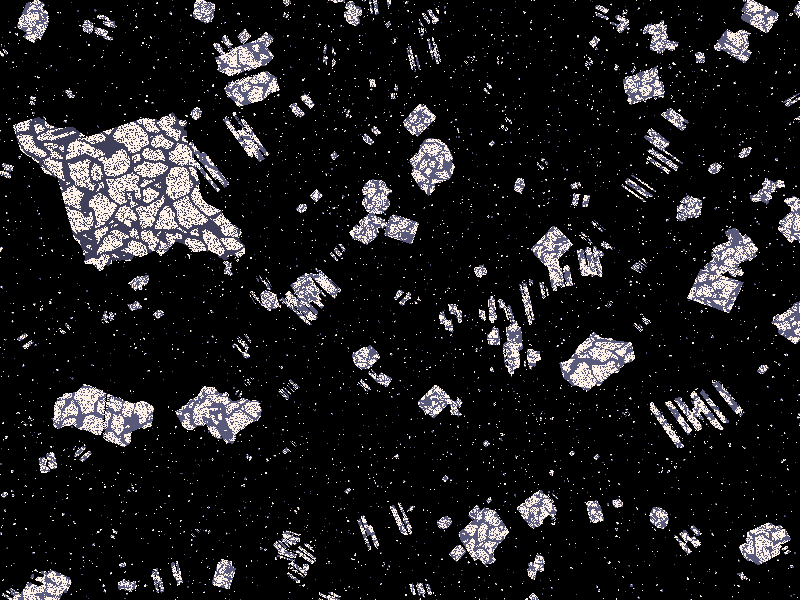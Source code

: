 /////////////////////////////////////////////
//
//     ~~ [ Debris ] ~~
//        version 3 out of 4
//
//  by Michael Scharrer
//  https://mscharrer.net
//
/////////////////////////////////////////////

#version 3.7;

#declare s = seed(44);

global_settings {
	assumed_gamma 1
}

camera {
	right x*image_width/image_height
	location <0,0,-5>
	look_at <0, 0, 0>
}

light_source {
	<1,1,-5>
	rgb 1
}

background {
	rgb 0
}
#declare debris_sub_pigment = pigment {
	crackle
	metric 1
	offset 0.5
	color_map {
		[0.00 rgbt <0,0,0,1>]
		[0.10 rgb <1.1,0.9,0.8>]
	}
	scale 0.1
}

#declare debris_texture = texture {
	pigment {
		crackle
		metric 1
		offset 0.5
		pigment_map {
			[0.00 rgbt <0,0,0,1>]
			[0.15 debris_sub_pigment]
		}
		scale 0.3
	}
}

union {
	//julia fractal debris
	#declare i = 0;
	#while(i<400)
		julia_fractal {
			0.5-<rand(s),rand(s),rand(s),1>
			slice <0.1*rand(s),0.1*rand(s),0.1*rand(s),1>, 0.1*rand(s)
			hypercomplex
			sqr
			max_iteration 7
			precision 60
			
			scale 0.5
			rotate 360*rand(s)
			translate (4+100*rand(s))*z
			rotate <1-2*rand(s),1-2*rand(s),0>*<40,60,0>
		}
		#declare i = i + 1;
	#end
	
	//fake debris made of cubes to fill the background
	#declare i = 0;
	#while(i<20000)
		box {
			-0.3
			0.3
			
			rotate 360*rand(s)
			translate (200+1000*rand(s))*z
			rotate <1-2*rand(s),1-2*rand(s),0>*<40,60,0>
		}
		#declare i = i + 1;
	#end
	
	//background reflective texture
	texture {
		pigment {
				rgb <.1, .1, .2>
		}
		finish {
			reflection <.6, .6, .8>
		}
	}
	
	//foreground mask texture
	texture {
		debris_texture
	}
	
	no_shadow
}


//main piece
julia_fractal {
	<-0.083, 0.0, -0.83, -0.025>
	hypercomplex
	sqr
	max_iteration 7
	precision 60
	
	//background reflective texture
	texture {
		pigment {
				rgb <.05, .05, .10>
		}
		finish {
			reflection <0.9, 0.9, 1.1>
		}
	}
	
	//foreground mask texture
	texture {
		debris_texture
		translate 10
	}
	
	scale 0.7
	rotate 20*y
	rotate z*-30
	translate <-2.2,0.9,0>
	no_shadow
}

//reflectors for illusion of fullness
union {
	plane { z (-6) }
	plane { z 1200 }
	pigment { rgb 0 }
	finish { reflection 1 }
	hollow
} 